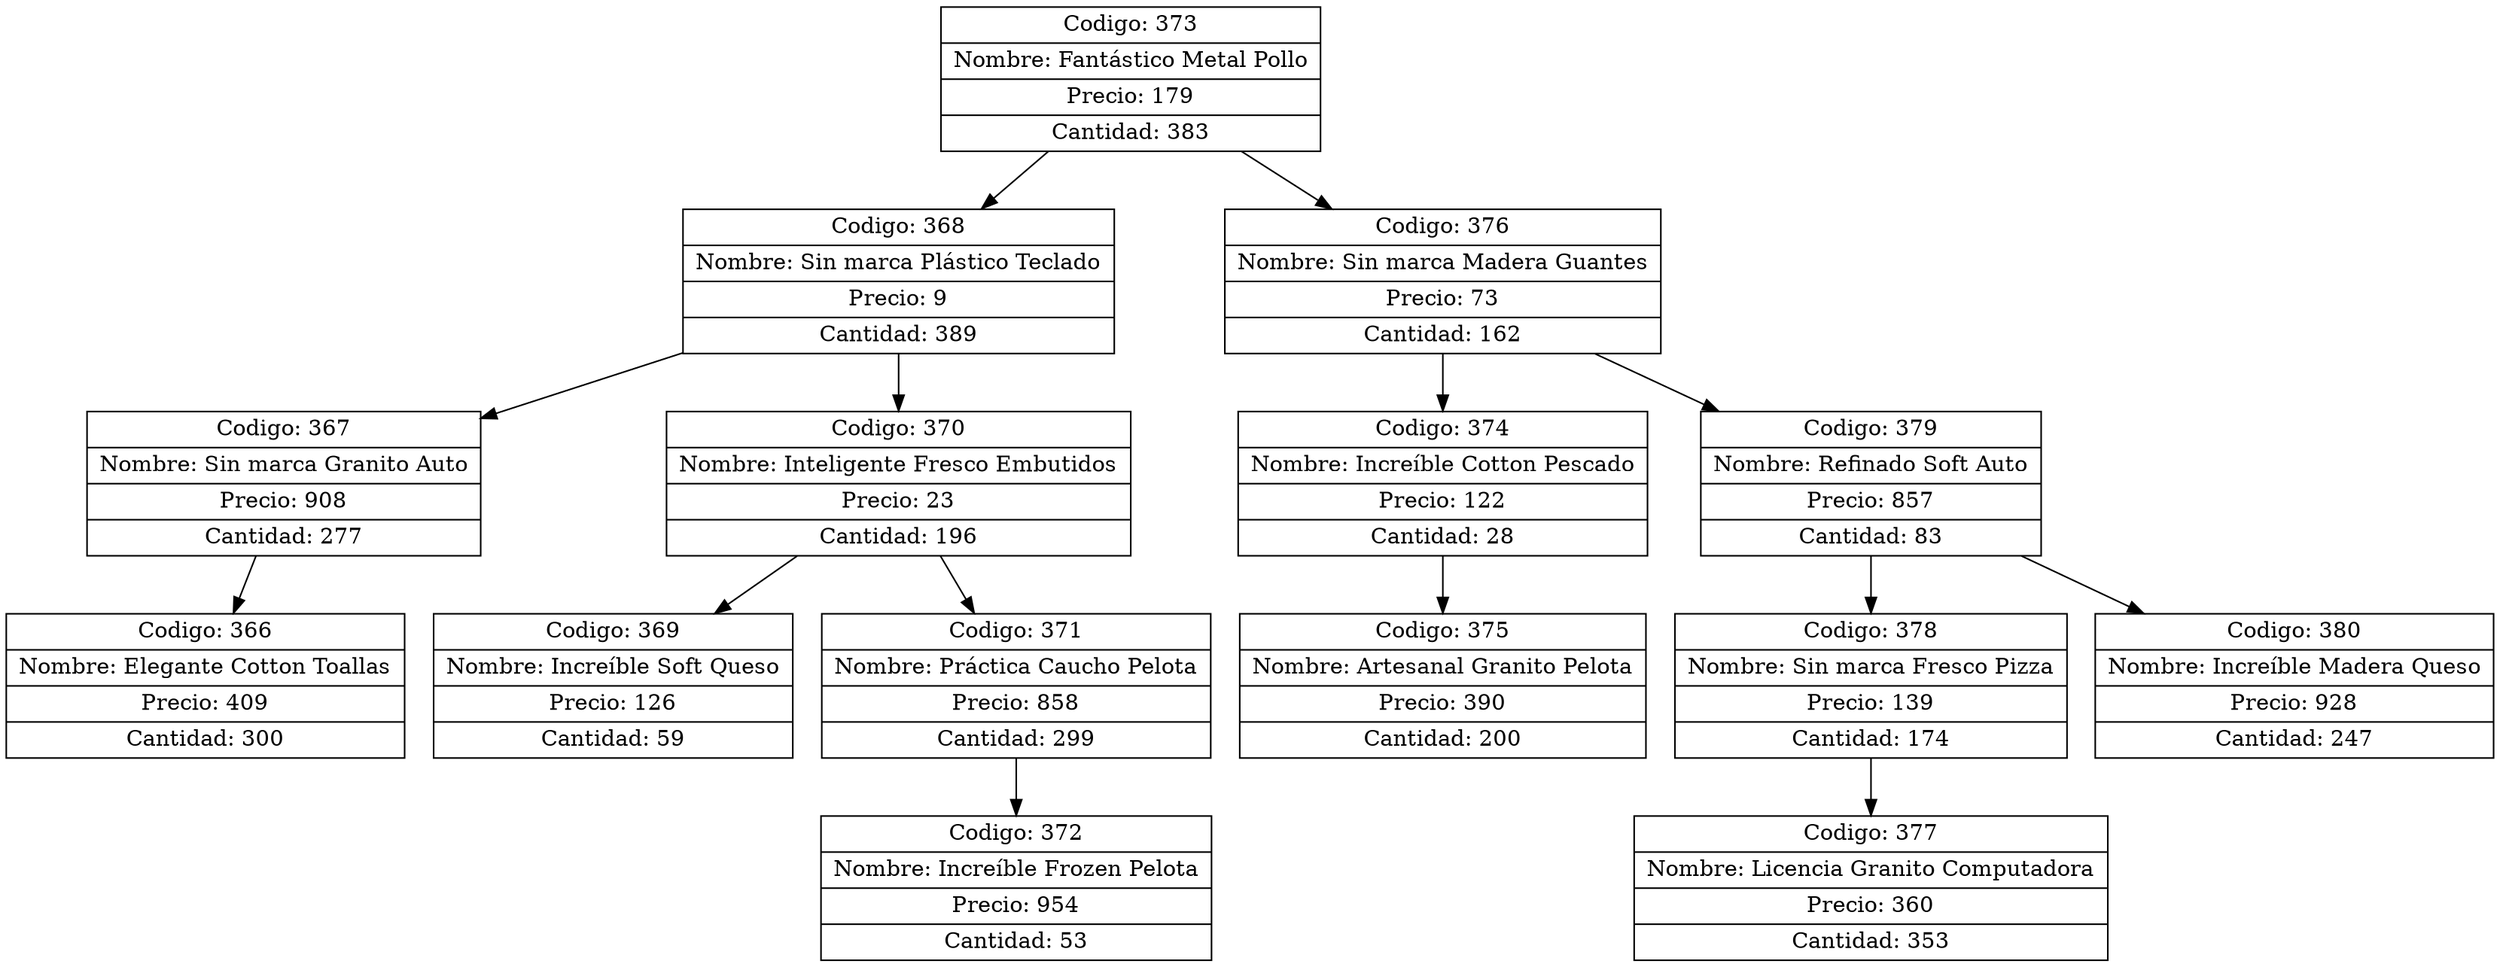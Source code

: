 digraph grafico{
rankdir=UD 
node[shape=box] 
concentrate=true 
nodo373[ shape=record, label ="{Codigo: 373|Nombre: Fantástico Metal Pollo|Precio: 179|Cantidad: 383}"];
nodo368[ shape=record, label ="{Codigo: 368|Nombre: Sin marca Plástico Teclado|Precio: 9|Cantidad: 389}"];
nodo367[ shape=record, label ="{Codigo: 367|Nombre: Sin marca Granito Auto|Precio: 908|Cantidad: 277}"];
nodo366[ shape=record, label ="{Codigo: 366|Nombre: Elegante Cotton Toallas|Precio: 409|Cantidad: 300}"];
nodo367->nodo366
nodo368->nodo367
nodo370[ shape=record, label ="{Codigo: 370|Nombre: Inteligente Fresco Embutidos|Precio: 23|Cantidad: 196}"];
nodo369[ shape=record, label ="{Codigo: 369|Nombre: Increíble Soft Queso|Precio: 126|Cantidad: 59}"];
nodo370->nodo369
nodo371[ shape=record, label ="{Codigo: 371|Nombre: Práctica Caucho Pelota|Precio: 858|Cantidad: 299}"];
nodo372[ shape=record, label ="{Codigo: 372|Nombre: Increíble Frozen Pelota|Precio: 954|Cantidad: 53}"];
nodo371->nodo372
nodo370->nodo371
nodo368->nodo370
nodo373->nodo368
nodo376[ shape=record, label ="{Codigo: 376|Nombre: Sin marca Madera Guantes|Precio: 73|Cantidad: 162}"];
nodo374[ shape=record, label ="{Codigo: 374|Nombre: Increíble Cotton Pescado|Precio: 122|Cantidad: 28}"];
nodo375[ shape=record, label ="{Codigo: 375|Nombre: Artesanal Granito Pelota|Precio: 390|Cantidad: 200}"];
nodo374->nodo375
nodo376->nodo374
nodo379[ shape=record, label ="{Codigo: 379|Nombre: Refinado Soft Auto|Precio: 857|Cantidad: 83}"];
nodo378[ shape=record, label ="{Codigo: 378|Nombre: Sin marca Fresco Pizza|Precio: 139|Cantidad: 174}"];
nodo377[ shape=record, label ="{Codigo: 377|Nombre: Licencia Granito Computadora|Precio: 360|Cantidad: 353}"];
nodo378->nodo377
nodo379->nodo378
nodo380[ shape=record, label ="{Codigo: 380|Nombre: Increíble Madera Queso|Precio: 928|Cantidad: 247}"];
nodo379->nodo380
nodo376->nodo379
nodo373->nodo376
}